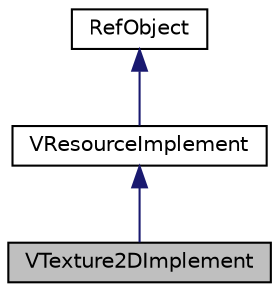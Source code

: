 digraph "VTexture2DImplement"
{
  edge [fontname="Helvetica",fontsize="10",labelfontname="Helvetica",labelfontsize="10"];
  node [fontname="Helvetica",fontsize="10",shape=record];
  Node1 [label="VTexture2DImplement",height=0.2,width=0.4,color="black", fillcolor="grey75", style="filled", fontcolor="black"];
  Node2 -> Node1 [dir="back",color="midnightblue",fontsize="10",style="solid",fontname="Helvetica"];
  Node2 [label="VResourceImplement",height=0.2,width=0.4,color="black", fillcolor="white", style="filled",URL="$class_v_resource_implement.html"];
  Node3 -> Node2 [dir="back",color="midnightblue",fontsize="10",style="solid",fontname="Helvetica"];
  Node3 [label="RefObject",height=0.2,width=0.4,color="black", fillcolor="white", style="filled",URL="$class_ref_object.html"];
}
